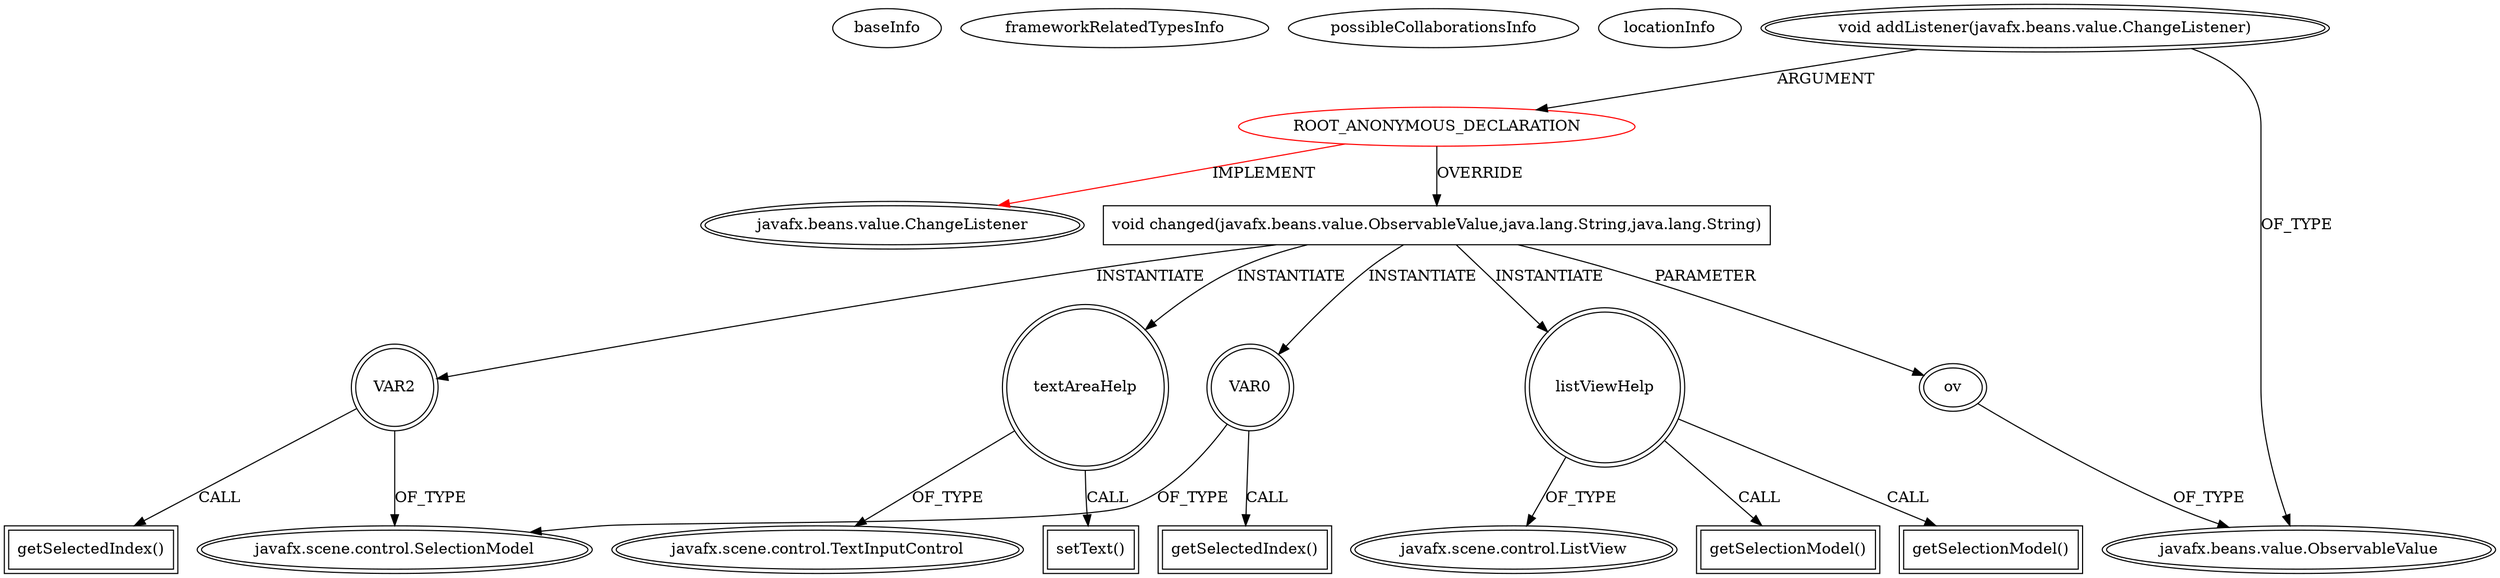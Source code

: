 digraph {
baseInfo[graphId=2212,category="extension_graph",isAnonymous=true,possibleRelation=false]
frameworkRelatedTypesInfo[0="javafx.beans.value.ChangeListener"]
possibleCollaborationsInfo[]
locationInfo[projectName="bpaxson62-JavaFXPOS",filePath="/bpaxson62-JavaFXPOS/JavaFXPOS-master/src/gui/POSHelpController.java",contextSignature="void initialize(java.net.URL,java.util.ResourceBundle)",graphId="2212"]
0[label="ROOT_ANONYMOUS_DECLARATION",vertexType="ROOT_ANONYMOUS_DECLARATION",isFrameworkType=false,color=red]
1[label="javafx.beans.value.ChangeListener",vertexType="FRAMEWORK_INTERFACE_TYPE",isFrameworkType=true,peripheries=2]
2[label="void addListener(javafx.beans.value.ChangeListener)",vertexType="OUTSIDE_CALL",isFrameworkType=true,peripheries=2]
3[label="javafx.beans.value.ObservableValue",vertexType="FRAMEWORK_INTERFACE_TYPE",isFrameworkType=true,peripheries=2]
4[label="void changed(javafx.beans.value.ObservableValue,java.lang.String,java.lang.String)",vertexType="OVERRIDING_METHOD_DECLARATION",isFrameworkType=false,shape=box]
5[label="ov",vertexType="PARAMETER_DECLARATION",isFrameworkType=true,peripheries=2]
7[label="VAR0",vertexType="VARIABLE_EXPRESION",isFrameworkType=true,peripheries=2,shape=circle]
9[label="javafx.scene.control.SelectionModel",vertexType="FRAMEWORK_CLASS_TYPE",isFrameworkType=true,peripheries=2]
8[label="getSelectedIndex()",vertexType="INSIDE_CALL",isFrameworkType=true,peripheries=2,shape=box]
10[label="listViewHelp",vertexType="VARIABLE_EXPRESION",isFrameworkType=true,peripheries=2,shape=circle]
12[label="javafx.scene.control.ListView",vertexType="FRAMEWORK_CLASS_TYPE",isFrameworkType=true,peripheries=2]
11[label="getSelectionModel()",vertexType="INSIDE_CALL",isFrameworkType=true,peripheries=2,shape=box]
13[label="VAR2",vertexType="VARIABLE_EXPRESION",isFrameworkType=true,peripheries=2,shape=circle]
14[label="getSelectedIndex()",vertexType="INSIDE_CALL",isFrameworkType=true,peripheries=2,shape=box]
17[label="getSelectionModel()",vertexType="INSIDE_CALL",isFrameworkType=true,peripheries=2,shape=box]
18[label="textAreaHelp",vertexType="VARIABLE_EXPRESION",isFrameworkType=true,peripheries=2,shape=circle]
20[label="javafx.scene.control.TextInputControl",vertexType="FRAMEWORK_CLASS_TYPE",isFrameworkType=true,peripheries=2]
19[label="setText()",vertexType="INSIDE_CALL",isFrameworkType=true,peripheries=2,shape=box]
0->1[label="IMPLEMENT",color=red]
2->0[label="ARGUMENT"]
2->3[label="OF_TYPE"]
0->4[label="OVERRIDE"]
5->3[label="OF_TYPE"]
4->5[label="PARAMETER"]
4->7[label="INSTANTIATE"]
7->9[label="OF_TYPE"]
7->8[label="CALL"]
4->10[label="INSTANTIATE"]
10->12[label="OF_TYPE"]
10->11[label="CALL"]
4->13[label="INSTANTIATE"]
13->9[label="OF_TYPE"]
13->14[label="CALL"]
10->17[label="CALL"]
4->18[label="INSTANTIATE"]
18->20[label="OF_TYPE"]
18->19[label="CALL"]
}
